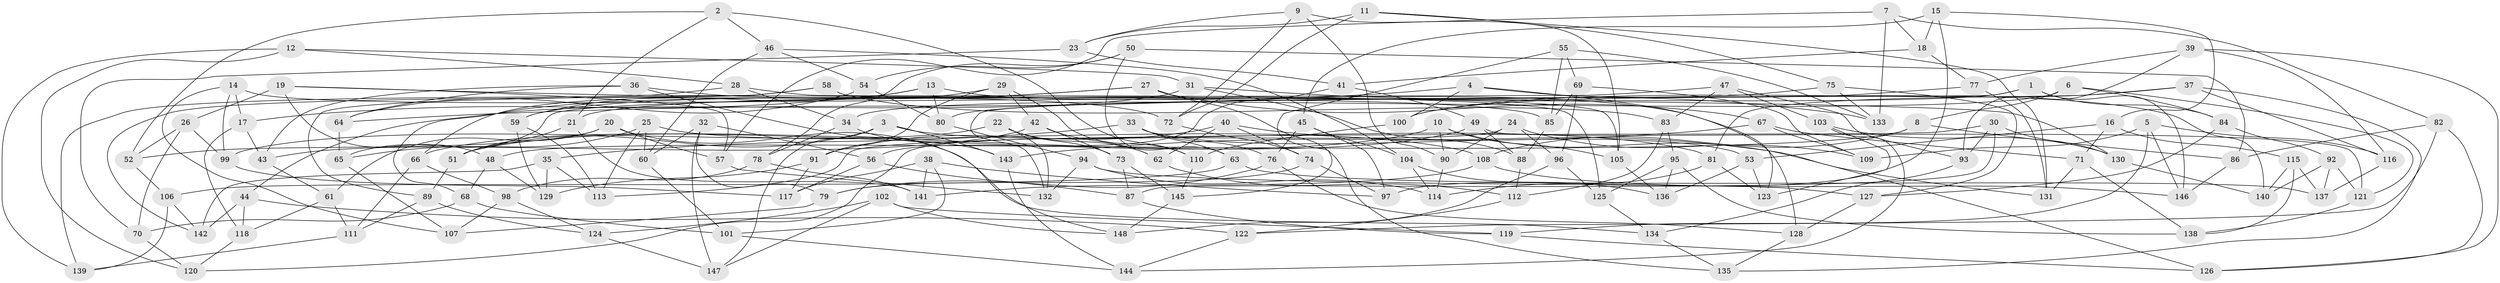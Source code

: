 // Generated by graph-tools (version 1.1) at 2025/27/03/09/25 03:27:01]
// undirected, 148 vertices, 296 edges
graph export_dot {
graph [start="1"]
  node [color=gray90,style=filled];
  1;
  2;
  3;
  4;
  5;
  6;
  7;
  8;
  9;
  10;
  11;
  12;
  13;
  14;
  15;
  16;
  17;
  18;
  19;
  20;
  21;
  22;
  23;
  24;
  25;
  26;
  27;
  28;
  29;
  30;
  31;
  32;
  33;
  34;
  35;
  36;
  37;
  38;
  39;
  40;
  41;
  42;
  43;
  44;
  45;
  46;
  47;
  48;
  49;
  50;
  51;
  52;
  53;
  54;
  55;
  56;
  57;
  58;
  59;
  60;
  61;
  62;
  63;
  64;
  65;
  66;
  67;
  68;
  69;
  70;
  71;
  72;
  73;
  74;
  75;
  76;
  77;
  78;
  79;
  80;
  81;
  82;
  83;
  84;
  85;
  86;
  87;
  88;
  89;
  90;
  91;
  92;
  93;
  94;
  95;
  96;
  97;
  98;
  99;
  100;
  101;
  102;
  103;
  104;
  105;
  106;
  107;
  108;
  109;
  110;
  111;
  112;
  113;
  114;
  115;
  116;
  117;
  118;
  119;
  120;
  121;
  122;
  123;
  124;
  125;
  126;
  127;
  128;
  129;
  130;
  131;
  132;
  133;
  134;
  135;
  136;
  137;
  138;
  139;
  140;
  141;
  142;
  143;
  144;
  145;
  146;
  147;
  148;
  1 -- 84;
  1 -- 146;
  1 -- 132;
  1 -- 21;
  2 -- 46;
  2 -- 52;
  2 -- 110;
  2 -- 21;
  3 -- 51;
  3 -- 143;
  3 -- 81;
  3 -- 147;
  4 -- 100;
  4 -- 64;
  4 -- 140;
  4 -- 123;
  5 -- 109;
  5 -- 116;
  5 -- 119;
  5 -- 146;
  6 -- 84;
  6 -- 8;
  6 -- 121;
  6 -- 34;
  7 -- 82;
  7 -- 57;
  7 -- 133;
  7 -- 18;
  8 -- 108;
  8 -- 86;
  8 -- 48;
  9 -- 90;
  9 -- 23;
  9 -- 105;
  9 -- 72;
  10 -- 90;
  10 -- 126;
  10 -- 66;
  10 -- 105;
  11 -- 131;
  11 -- 72;
  11 -- 75;
  11 -- 23;
  12 -- 120;
  12 -- 28;
  12 -- 139;
  12 -- 31;
  13 -- 80;
  13 -- 59;
  13 -- 17;
  13 -- 128;
  14 -- 99;
  14 -- 107;
  14 -- 85;
  14 -- 17;
  15 -- 45;
  15 -- 16;
  15 -- 97;
  15 -- 18;
  16 -- 53;
  16 -- 115;
  16 -- 71;
  17 -- 43;
  17 -- 118;
  18 -- 77;
  18 -- 41;
  19 -- 57;
  19 -- 48;
  19 -- 130;
  19 -- 26;
  20 -- 134;
  20 -- 52;
  20 -- 57;
  20 -- 61;
  21 -- 141;
  21 -- 51;
  22 -- 132;
  22 -- 99;
  22 -- 62;
  22 -- 73;
  23 -- 70;
  23 -- 41;
  24 -- 109;
  24 -- 96;
  24 -- 90;
  24 -- 120;
  25 -- 108;
  25 -- 113;
  25 -- 65;
  25 -- 60;
  26 -- 70;
  26 -- 99;
  26 -- 52;
  27 -- 67;
  27 -- 135;
  27 -- 59;
  27 -- 68;
  28 -- 34;
  28 -- 125;
  28 -- 139;
  29 -- 110;
  29 -- 42;
  29 -- 91;
  29 -- 66;
  30 -- 93;
  30 -- 87;
  30 -- 113;
  30 -- 130;
  31 -- 88;
  31 -- 44;
  31 -- 133;
  32 -- 56;
  32 -- 79;
  32 -- 60;
  32 -- 147;
  33 -- 35;
  33 -- 76;
  33 -- 53;
  33 -- 63;
  34 -- 143;
  34 -- 78;
  35 -- 129;
  35 -- 113;
  35 -- 142;
  36 -- 43;
  36 -- 72;
  36 -- 64;
  36 -- 148;
  37 -- 81;
  37 -- 116;
  37 -- 135;
  37 -- 100;
  38 -- 117;
  38 -- 97;
  38 -- 101;
  38 -- 141;
  39 -- 77;
  39 -- 116;
  39 -- 93;
  39 -- 126;
  40 -- 91;
  40 -- 131;
  40 -- 74;
  40 -- 62;
  41 -- 49;
  41 -- 56;
  42 -- 43;
  42 -- 62;
  42 -- 73;
  43 -- 61;
  44 -- 142;
  44 -- 122;
  44 -- 118;
  45 -- 104;
  45 -- 76;
  45 -- 97;
  46 -- 104;
  46 -- 54;
  46 -- 60;
  47 -- 65;
  47 -- 83;
  47 -- 103;
  47 -- 93;
  48 -- 129;
  48 -- 68;
  49 -- 88;
  49 -- 51;
  49 -- 121;
  50 -- 63;
  50 -- 78;
  50 -- 54;
  50 -- 86;
  51 -- 89;
  52 -- 106;
  53 -- 136;
  53 -- 123;
  54 -- 64;
  54 -- 80;
  55 -- 85;
  55 -- 145;
  55 -- 69;
  55 -- 133;
  56 -- 117;
  56 -- 87;
  57 -- 132;
  58 -- 89;
  58 -- 142;
  58 -- 105;
  58 -- 83;
  59 -- 129;
  59 -- 113;
  60 -- 101;
  61 -- 111;
  61 -- 118;
  62 -- 112;
  63 -- 106;
  63 -- 137;
  64 -- 65;
  65 -- 107;
  66 -- 111;
  66 -- 98;
  67 -- 143;
  67 -- 109;
  67 -- 71;
  68 -- 70;
  68 -- 101;
  69 -- 96;
  69 -- 109;
  69 -- 85;
  70 -- 120;
  71 -- 131;
  71 -- 138;
  72 -- 74;
  73 -- 145;
  73 -- 87;
  74 -- 97;
  74 -- 79;
  75 -- 80;
  75 -- 133;
  75 -- 127;
  76 -- 79;
  76 -- 128;
  77 -- 131;
  77 -- 100;
  78 -- 98;
  78 -- 141;
  79 -- 107;
  80 -- 94;
  81 -- 114;
  81 -- 123;
  82 -- 122;
  82 -- 126;
  82 -- 86;
  83 -- 112;
  83 -- 95;
  84 -- 92;
  84 -- 127;
  85 -- 88;
  86 -- 146;
  87 -- 119;
  88 -- 112;
  89 -- 111;
  89 -- 124;
  90 -- 114;
  91 -- 117;
  91 -- 129;
  92 -- 137;
  92 -- 121;
  92 -- 140;
  93 -- 134;
  94 -- 114;
  94 -- 132;
  94 -- 127;
  95 -- 125;
  95 -- 136;
  95 -- 138;
  96 -- 148;
  96 -- 125;
  98 -- 107;
  98 -- 124;
  99 -- 117;
  100 -- 110;
  101 -- 144;
  102 -- 147;
  102 -- 119;
  102 -- 148;
  102 -- 124;
  103 -- 144;
  103 -- 123;
  103 -- 130;
  104 -- 136;
  104 -- 114;
  105 -- 136;
  106 -- 139;
  106 -- 142;
  108 -- 146;
  108 -- 141;
  110 -- 145;
  111 -- 139;
  112 -- 122;
  115 -- 140;
  115 -- 137;
  115 -- 138;
  116 -- 137;
  118 -- 120;
  119 -- 126;
  121 -- 138;
  122 -- 144;
  124 -- 147;
  125 -- 134;
  127 -- 128;
  128 -- 135;
  130 -- 140;
  134 -- 135;
  143 -- 144;
  145 -- 148;
}
